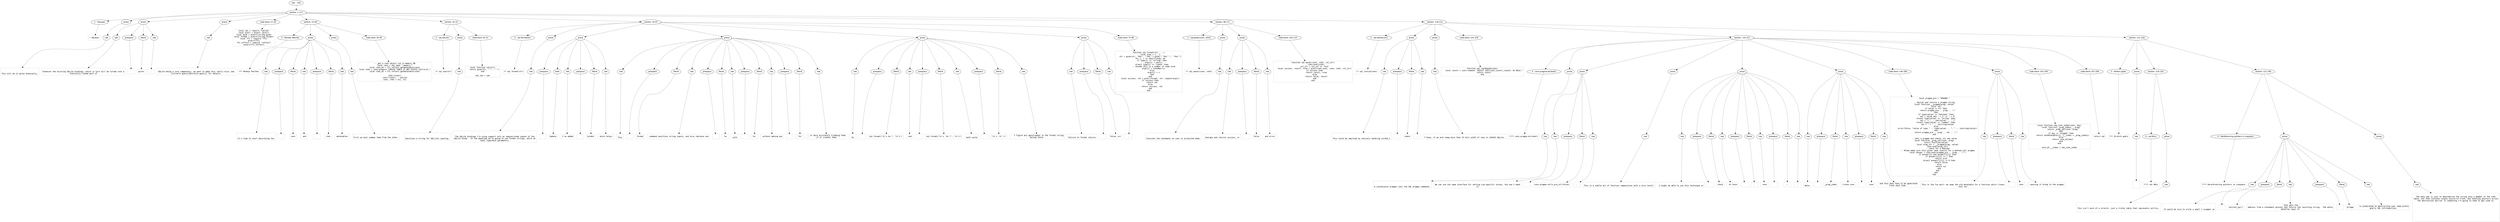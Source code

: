 digraph lpegNode {

node [fontname=Helvetica]
edge [style=dashed]

doc_0 [label="doc - 240"]


doc_0 -> { section_1}
{rank=same; section_1}

section_1 [label="section: 1-117"]


// END RANK doc_0

section_1 -> { header_2 prose_3 prose_4 prose_5 codeblock_6 section_7 section_8 section_9 section_10 section_11}
{rank=same; header_2 prose_3 prose_4 prose_5 codeblock_6 section_7 section_8 section_9 section_10 section_11}

header_2 [label="1 : SQLayer"]

prose_3 [label="prose"]

prose_4 [label="prose"]

prose_5 [label="prose"]

codeblock_6 [label="code block 11-20"]

section_7 [label="section: 23-40"]

section_8 [label="section: 41-53"]

section_9 [label="section: 54-97"]

section_10 [label="section: 98-117"]

section_11 [label="section: 118-211"]


// END RANK section_1

header_2 -> leaf_12
leaf_12  [color=Gray,shape=rectangle,fontname=Inconsolata,label="* SQLayer"]
// END RANK header_2

prose_3 -> { raw_13}
{rank=same; raw_13}

raw_13 [label="raw"]


// END RANK prose_3

raw_13 -> leaf_14
leaf_14  [color=Gray,shape=rectangle,fontname=Inconsolata,label="

This will be in pylon eventually.
"]
// END RANK raw_13

prose_4 -> { raw_15 prespace_16 literal_17 raw_18}
{rank=same; raw_15 prespace_16 literal_17 raw_18}

raw_15 [label="raw"]

prespace_16 [label="prespace"]

literal_17 [label="literal"]

raw_18 [label="raw"]


// END RANK prose_4

raw_15 -> leaf_19
leaf_19  [color=Gray,shape=rectangle,fontname=Inconsolata,label="
Enhances the existing SQLite bindings, which in turn will be turned into a
statically-linked part of"]
// END RANK raw_15

prespace_16 -> leaf_20
leaf_20  [color=Gray,shape=rectangle,fontname=Inconsolata,label=" "]
// END RANK prespace_16

literal_17 -> leaf_21
leaf_21  [color=Gray,shape=rectangle,fontname=Inconsolata,label="pylon"]
// END RANK literal_17

raw_18 -> leaf_22
leaf_22  [color=Gray,shape=rectangle,fontname=Inconsolata,label=".
"]
// END RANK raw_18

prose_5 -> { raw_23}
{rank=same; raw_23}

raw_23 [label="raw"]


// END RANK prose_5

raw_23 -> leaf_24
leaf_24  [color=Gray,shape=rectangle,fontname=Inconsolata,label="
SQLite being a core competency, we want to make this really nice; see
[[stretch goals][#stretch-goals]] for details.
"]
// END RANK raw_23

codeblock_6 -> leaf_25
leaf_25  [color=Gray,shape=rectangle,fontname=Inconsolata,label="local sql = require \"sqlite\"
local pcall = assert (pcall)
local gsub = assert(string.gsub)
local format = assert(string.format)
local ffi = require \"ffi\"
assert(ffi)
ffi.reflect = require \"reflect\"
assert(ffi.reflect)"]
// END RANK codeblock_6

section_7 -> { header_26 prose_27 prose_28 codeblock_29}
{rank=same; header_26 prose_27 prose_28 codeblock_29}

header_26 [label="3 : Monkey Patches"]

prose_27 [label="prose"]

prose_28 [label="prose"]

codeblock_29 [label="code block 29-39"]


// END RANK section_7

header_26 -> leaf_30
leaf_30  [color=Gray,shape=rectangle,fontname=Inconsolata,label="*** Monkey Patches"]
// END RANK header_26

prose_27 -> { raw_31 prespace_32 literal_33 raw_34 prespace_35 literal_36 raw_37}
{rank=same; raw_31 prespace_32 literal_33 raw_34 prespace_35 literal_36 raw_37}

raw_31 [label="raw"]

prespace_32 [label="prespace"]

literal_33 [label="literal"]

raw_34 [label="raw"]

prespace_35 [label="prespace"]

literal_36 [label="literal"]

raw_37 [label="raw"]


// END RANK prose_27

raw_31 -> leaf_38
leaf_38  [color=Gray,shape=rectangle,fontname=Inconsolata,label="

It's time to start decorating the"]
// END RANK raw_31

prespace_32 -> leaf_39
leaf_39  [color=Gray,shape=rectangle,fontname=Inconsolata,label=" "]
// END RANK prespace_32

literal_33 -> leaf_40
leaf_40  [color=Gray,shape=rectangle,fontname=Inconsolata,label="conn"]
// END RANK literal_33

raw_34 -> leaf_41
leaf_41  [color=Gray,shape=rectangle,fontname=Inconsolata,label=" and"]
// END RANK raw_34

prespace_35 -> leaf_42
leaf_42  [color=Gray,shape=rectangle,fontname=Inconsolata,label=" "]
// END RANK prespace_35

literal_36 -> leaf_43
leaf_43  [color=Gray,shape=rectangle,fontname=Inconsolata,label="stmt"]
// END RANK literal_36

raw_37 -> leaf_44
leaf_44  [color=Gray,shape=rectangle,fontname=Inconsolata,label=" metatables.
"]
// END RANK raw_37

prose_28 -> { raw_45}
{rank=same; raw_45}

raw_45 [label="raw"]


// END RANK prose_28

raw_45 -> leaf_46
leaf_46  [color=Gray,shape=rectangle,fontname=Inconsolata,label="
First we must summon them from the ether.
"]
// END RANK raw_45

codeblock_29 -> leaf_47
leaf_47  [color=Gray,shape=rectangle,fontname=Inconsolata,label="-- get a conn object via in-memory DB
local conn = sql.open \":memory:\"
local conn_mt = ffi.reflect.getmetatable(conn)
local stmt = conn:prepare \"CREATE TABLE IF NOT EXISTS test(a,b);\"
local stmt_mt = ffi.reflect.getmetatable(stmt)

stmt:close()
conn:close() -- polite
conn, stmt = nil, nil"]
// END RANK codeblock_29

section_8 -> { header_48 prose_49 codeblock_50}
{rank=same; header_48 prose_49 codeblock_50}

header_48 [label="2 : sql.san(str)"]

prose_49 [label="prose"]

codeblock_50 [label="code block 45-51"]


// END RANK section_8

header_48 -> leaf_51
leaf_51  [color=Gray,shape=rectangle,fontname=Inconsolata,label="** sql.san(str)"]
// END RANK header_48

prose_49 -> { raw_52}
{rank=same; raw_52}

raw_52 [label="raw"]


// END RANK prose_49

raw_52 -> leaf_53
leaf_53  [color=Gray,shape=rectangle,fontname=Inconsolata,label="

Sanitizes a string for SQL(ite) quoting.
"]
// END RANK raw_52

codeblock_50 -> leaf_54
leaf_54  [color=Gray,shape=rectangle,fontname=Inconsolata,label="local function san(str)
   return gsub(str, \"'\", \"''\")
end

sql.san = san"]
// END RANK codeblock_50

section_9 -> { header_55 prose_56 prose_57 prose_58 prose_59 prose_60 codeblock_61}
{rank=same; header_55 prose_56 prose_57 prose_58 prose_59 prose_60 codeblock_61}

header_55 [label="2 : sql.format(str)"]

prose_56 [label="prose"]

prose_57 [label="prose"]

prose_58 [label="prose"]

prose_59 [label="prose"]

prose_60 [label="prose"]

codeblock_61 [label="code block 75-96"]


// END RANK section_9

header_55 -> leaf_62
leaf_62  [color=Gray,shape=rectangle,fontname=Inconsolata,label="** sql.format(str)"]
// END RANK header_55

prose_56 -> { raw_63}
{rank=same; raw_63}

raw_63 [label="raw"]


// END RANK prose_56

raw_63 -> leaf_64
leaf_64  [color=Gray,shape=rectangle,fontname=Inconsolata,label="

The SQLite bindings I'm using support only an impoverished subset of the
SQLite binds.  In the meantime we're going to use format strings, which at
least typecheck parameters.
"]
// END RANK raw_63

prose_57 -> { prespace_65 bold_66 raw_67 prespace_68 literal_69 raw_70}
{rank=same; prespace_65 bold_66 raw_67 prespace_68 literal_69 raw_70}

prespace_65 [label="prespace"]

bold_66 [label="bold"]

raw_67 [label="raw"]

prespace_68 [label="prespace"]

literal_69 [label="literal"]

raw_70 [label="raw"]


// END RANK prose_57

prespace_65 -> leaf_71
leaf_71  [color=Gray,shape=rectangle,fontname=Inconsolata,label=""]
// END RANK prespace_65

bold_66 -> leaf_72
leaf_72  [color=Gray,shape=rectangle,fontname=Inconsolata,label="Update"]
// END RANK bold_66

raw_67 -> leaf_73
leaf_73  [color=Gray,shape=rectangle,fontname=Inconsolata,label=" I've added"]
// END RANK raw_67

prespace_68 -> leaf_74
leaf_74  [color=Gray,shape=rectangle,fontname=Inconsolata,label=" "]
// END RANK prespace_68

literal_69 -> leaf_75
leaf_75  [color=Gray,shape=rectangle,fontname=Inconsolata,label="bindkv"]
// END RANK literal_69

raw_70 -> leaf_76
leaf_76  [color=Gray,shape=rectangle,fontname=Inconsolata,label=" which helps.
"]
// END RANK raw_70

prose_58 -> { raw_77 prespace_78 literal_79 raw_80 prespace_81 literal_82 raw_83 prespace_84 literal_85 raw_86 prespace_87 literal_88 raw_89}
{rank=same; raw_77 prespace_78 literal_79 raw_80 prespace_81 literal_82 raw_83 prespace_84 literal_85 raw_86 prespace_87 literal_88 raw_89}

raw_77 [label="raw"]

prespace_78 [label="prespace"]

literal_79 [label="literal"]

raw_80 [label="raw"]

prespace_81 [label="prespace"]

literal_82 [label="literal"]

raw_83 [label="raw"]

prespace_84 [label="prespace"]

literal_85 [label="literal"]

raw_86 [label="raw"]

prespace_87 [label="prespace"]

literal_88 [label="literal"]

raw_89 [label="raw"]


// END RANK prose_58

raw_77 -> leaf_90
leaf_90  [color=Gray,shape=rectangle,fontname=Inconsolata,label="
This"]
// END RANK raw_77

prespace_78 -> leaf_91
leaf_91  [color=Gray,shape=rectangle,fontname=Inconsolata,label=" "]
// END RANK prespace_78

literal_79 -> leaf_92
leaf_92  [color=Gray,shape=rectangle,fontname=Inconsolata,label="format"]
// END RANK literal_79

raw_80 -> leaf_93
leaf_93  [color=Gray,shape=rectangle,fontname=Inconsolata,label=" command sanitizes string inputs, and also replaces any"]
// END RANK raw_80

prespace_81 -> leaf_94
leaf_94  [color=Gray,shape=rectangle,fontname=Inconsolata,label=" "]
// END RANK prespace_81

literal_82 -> leaf_95
leaf_95  [color=Gray,shape=rectangle,fontname=Inconsolata,label="%s"]
// END RANK literal_82

raw_83 -> leaf_96
leaf_96  [color=Gray,shape=rectangle,fontname=Inconsolata,label="
with"]
// END RANK raw_83

prespace_84 -> leaf_97
leaf_97  [color=Gray,shape=rectangle,fontname=Inconsolata,label=" "]
// END RANK prespace_84

literal_85 -> leaf_98
leaf_98  [color=Gray,shape=rectangle,fontname=Inconsolata,label="'%s'"]
// END RANK literal_85

raw_86 -> leaf_99
leaf_99  [color=Gray,shape=rectangle,fontname=Inconsolata,label=" without making any"]
// END RANK raw_86

prespace_87 -> leaf_100
leaf_100  [color=Gray,shape=rectangle,fontname=Inconsolata,label=" "]
// END RANK prespace_87

literal_88 -> leaf_101
leaf_101  [color=Gray,shape=rectangle,fontname=Inconsolata,label="''%s''"]
// END RANK literal_88

raw_89 -> leaf_102
leaf_102  [color=Gray,shape=rectangle,fontname=Inconsolata,label=", or more accurately trimming them
if it creates them.
"]
// END RANK raw_89

prose_59 -> { raw_103 prespace_104 literal_105 raw_106 prespace_107 literal_108 raw_109 prespace_110 literal_111 raw_112}
{rank=same; raw_103 prespace_104 literal_105 raw_106 prespace_107 literal_108 raw_109 prespace_110 literal_111 raw_112}

raw_103 [label="raw"]

prespace_104 [label="prespace"]

literal_105 [label="literal"]

raw_106 [label="raw"]

prespace_107 [label="prespace"]

literal_108 [label="literal"]

raw_109 [label="raw"]

prespace_110 [label="prespace"]

literal_111 [label="literal"]

raw_112 [label="raw"]


// END RANK prose_59

raw_103 -> leaf_113
leaf_113  [color=Gray,shape=rectangle,fontname=Inconsolata,label="
So"]
// END RANK raw_103

prespace_104 -> leaf_114
leaf_114  [color=Gray,shape=rectangle,fontname=Inconsolata,label=" "]
// END RANK prespace_104

literal_105 -> leaf_115
leaf_115  [color=Gray,shape=rectangle,fontname=Inconsolata,label="sql.format(\"it's %s!\", \"it's\")"]
// END RANK literal_105

raw_106 -> leaf_116
leaf_116  [color=Gray,shape=rectangle,fontname=Inconsolata,label=" and"]
// END RANK raw_106

prespace_107 -> leaf_117
leaf_117  [color=Gray,shape=rectangle,fontname=Inconsolata,label=" "]
// END RANK prespace_107

literal_108 -> leaf_118
leaf_118  [color=Gray,shape=rectangle,fontname=Inconsolata,label="sql.format(\"it's '%s'!\", \"it's\")"]
// END RANK literal_108

raw_109 -> leaf_119
leaf_119  [color=Gray,shape=rectangle,fontname=Inconsolata,label="
both yield"]
// END RANK raw_109

prespace_110 -> leaf_120
leaf_120  [color=Gray,shape=rectangle,fontname=Inconsolata,label=" "]
// END RANK prespace_110

literal_111 -> leaf_121
leaf_121  [color=Gray,shape=rectangle,fontname=Inconsolata,label="\"it's 'it''s\""]
// END RANK literal_111

raw_112 -> leaf_122
leaf_122  [color=Gray,shape=rectangle,fontname=Inconsolata,label=".  I figure any apostrophes in the format string
belong there.
"]
// END RANK raw_112

prose_60 -> { raw_123 prespace_124 literal_125 raw_126}
{rank=same; raw_123 prespace_124 literal_125 raw_126}

raw_123 [label="raw"]

prespace_124 [label="prespace"]

literal_125 [label="literal"]

raw_126 [label="raw"]


// END RANK prose_60

raw_123 -> leaf_127
leaf_127  [color=Gray,shape=rectangle,fontname=Inconsolata,label="
Failure to format returns"]
// END RANK raw_123

prespace_124 -> leaf_128
leaf_128  [color=Gray,shape=rectangle,fontname=Inconsolata,label=" "]
// END RANK prespace_124

literal_125 -> leaf_129
leaf_129  [color=Gray,shape=rectangle,fontname=Inconsolata,label="false, err"]
// END RANK literal_125

raw_126 -> leaf_130
leaf_130  [color=Gray,shape=rectangle,fontname=Inconsolata,label=".
"]
// END RANK raw_126

codeblock_61 -> leaf_131
leaf_131  [color=Gray,shape=rectangle,fontname=Inconsolata,label="function sql.format(str, ...)
   local argv = {...}
   str = gsub(str, \"%%s\", \"'%%s'\"):gsub(\"''%%s''\", \"'%%s'\")
   for i, v in ipairs(argv) do
      if type(v) == \"string\" then
         argv[i] = san(v)
      elseif type(v) == \"cdata\" then
         -- assume this is a number of some kind
         argv[i] = tonumber(v)
      else
         argv[i] = v
      end
   end
   local success, ret = pcall(format, str, unpack(argv))
   if success then
      return ret
   else
      return success, ret
   end
end"]
// END RANK codeblock_61

section_10 -> { header_132 prose_133 prose_134 codeblock_135}
{rank=same; header_132 prose_133 prose_134 codeblock_135}

header_132 [label="2 : sql.pexec(conn, stmt)"]

prose_133 [label="prose"]

prose_134 [label="prose"]

codeblock_135 [label="code block 104-115"]


// END RANK section_10

header_132 -> leaf_136
leaf_136  [color=Gray,shape=rectangle,fontname=Inconsolata,label="** sql.pexec(conn, stmt)"]
// END RANK header_132

prose_133 -> { raw_137}
{rank=same; raw_137}

raw_137 [label="raw"]


// END RANK prose_133

raw_137 -> leaf_138
leaf_138  [color=Gray,shape=rectangle,fontname=Inconsolata,label="

Executes the statement on conn in protected mode.
"]
// END RANK raw_137

prose_134 -> { raw_139 prespace_140 literal_141 raw_142}
{rank=same; raw_139 prespace_140 literal_141 raw_142}

raw_139 [label="raw"]

prespace_140 [label="prespace"]

literal_141 [label="literal"]

raw_142 [label="raw"]


// END RANK prose_134

raw_139 -> leaf_143
leaf_143  [color=Gray,shape=rectangle,fontname=Inconsolata,label="
Unwraps and returns success, or"]
// END RANK raw_139

prespace_140 -> leaf_144
leaf_144  [color=Gray,shape=rectangle,fontname=Inconsolata,label=" "]
// END RANK prespace_140

literal_141 -> leaf_145
leaf_145  [color=Gray,shape=rectangle,fontname=Inconsolata,label="false"]
// END RANK literal_141

raw_142 -> leaf_146
leaf_146  [color=Gray,shape=rectangle,fontname=Inconsolata,label=" and error.
"]
// END RANK raw_142

codeblock_135 -> leaf_147
leaf_147  [color=Gray,shape=rectangle,fontname=Inconsolata,label="function sql.pexec(conn, stmt, col_str)
   -- conn:exec(stmt)
   col_str = col_str or \"hik\"
   local success, result, nrow = pcall(conn.exec, conn, stmt, col_str)
   if success then
      return result, nrow
   else
      return false, result
   end
end"]
// END RANK codeblock_135

section_11 -> { header_148 prose_149 prose_150 codeblock_151 section_152 section_153}
{rank=same; header_148 prose_149 prose_150 codeblock_151 section_152 section_153}

header_148 [label="2 : sql.lastid(conn)"]

prose_149 [label="prose"]

prose_150 [label="prose"]

codeblock_151 [label="code block 124-129"]

section_152 [label="section: 132-211"]

section_153 [label="section: 212-220"]


// END RANK section_11

header_148 -> leaf_154
leaf_154  [color=Gray,shape=rectangle,fontname=Inconsolata,label="** sql.lastid(conn)"]
// END RANK header_148

prose_149 -> { raw_155 prespace_156 literal_157 raw_158}
{rank=same; raw_155 prespace_156 literal_157 raw_158}

raw_155 [label="raw"]

prespace_156 [label="prespace"]

literal_157 [label="literal"]

raw_158 [label="raw"]


// END RANK prose_149

raw_155 -> leaf_159
leaf_159  [color=Gray,shape=rectangle,fontname=Inconsolata,label="

This could be improved by natively handling uint64_t"]
// END RANK raw_155

prespace_156 -> leaf_160
leaf_160  [color=Gray,shape=rectangle,fontname=Inconsolata,label=" "]
// END RANK prespace_156

literal_157 -> leaf_161
leaf_161  [color=Gray,shape=rectangle,fontname=Inconsolata,label="cdata"]
// END RANK literal_157

raw_158 -> leaf_162
leaf_162  [color=Gray,shape=rectangle,fontname=Inconsolata,label=".
"]
// END RANK raw_158

prose_150 -> { raw_163}
{rank=same; raw_163}

raw_163 [label="raw"]


// END RANK prose_150

raw_163 -> leaf_164
leaf_164  [color=Gray,shape=rectangle,fontname=Inconsolata,label="
Y'know, if we ever keep more than 53 bits width of rows in uhhhhh SQLite.
"]
// END RANK raw_163

codeblock_151 -> leaf_165
leaf_165  [color=Gray,shape=rectangle,fontname=Inconsolata,label="function sql.lastRowId(conn)
   local result = conn:rowexec \"SELECT CAST(last_insert_rowid() AS REAL)\"
   return result
end"]
// END RANK codeblock_151

section_152 -> { header_166 prose_167 prose_168 prose_169 prose_170 prose_171 codeblock_172 prose_173 codeblock_174 codeblock_175}
{rank=same; header_166 prose_167 prose_168 prose_169 prose_170 prose_171 codeblock_172 prose_173 codeblock_174 codeblock_175}

header_166 [label="4 : conn.pragma.etc(bool)"]

prose_167 [label="prose"]

prose_168 [label="prose"]

prose_169 [label="prose"]

prose_170 [label="prose"]

prose_171 [label="prose"]

codeblock_172 [label="code block 146-186"]

prose_173 [label="prose"]

codeblock_174 [label="code block 191-204"]

codeblock_175 [label="code block 207-209"]


// END RANK section_152

header_166 -> leaf_176
leaf_176  [color=Gray,shape=rectangle,fontname=Inconsolata,label="**** conn.pragma.etc(bool)"]
// END RANK header_166

prose_167 -> { raw_177}
{rank=same; raw_177}

raw_177 [label="raw"]


// END RANK prose_167

raw_177 -> leaf_178
leaf_178  [color=Gray,shape=rectangle,fontname=Inconsolata,label="

A convenience wrapper over the SQL pragma commands.
"]
// END RANK raw_177

prose_168 -> { raw_179 prespace_180 literal_181 raw_182}
{rank=same; raw_179 prespace_180 literal_181 raw_182}

raw_179 [label="raw"]

prespace_180 [label="prespace"]

literal_181 [label="literal"]

raw_182 [label="raw"]


// END RANK prose_168

raw_179 -> leaf_183
leaf_183  [color=Gray,shape=rectangle,fontname=Inconsolata,label="
We can use the same interface for setting Lua-specific values, the one I need
is"]
// END RANK raw_179

prespace_180 -> leaf_184
leaf_184  [color=Gray,shape=rectangle,fontname=Inconsolata,label=" "]
// END RANK prespace_180

literal_181 -> leaf_185
leaf_185  [color=Gray,shape=rectangle,fontname=Inconsolata,label="conn.pragma.nulls_are_nil(false)"]
// END RANK literal_181

raw_182 -> leaf_186
leaf_186  [color=Gray,shape=rectangle,fontname=Inconsolata,label=".
"]
// END RANK raw_182

prose_169 -> { raw_187}
{rank=same; raw_187}

raw_187 [label="raw"]


// END RANK prose_169

raw_187 -> leaf_188
leaf_188  [color=Gray,shape=rectangle,fontname=Inconsolata,label="
This is a subtle bit of function composition with a nice result.
"]
// END RANK raw_187

prose_170 -> { raw_189 prespace_190 literal_191 raw_192 prespace_193 literal_194 raw_195 prespace_196 literal_197 raw_198}
{rank=same; raw_189 prespace_190 literal_191 raw_192 prespace_193 literal_194 raw_195 prespace_196 literal_197 raw_198}

raw_189 [label="raw"]

prespace_190 [label="prespace"]

literal_191 [label="literal"]

raw_192 [label="raw"]

prespace_193 [label="prespace"]

literal_194 [label="literal"]

raw_195 [label="raw"]

prespace_196 [label="prespace"]

literal_197 [label="literal"]

raw_198 [label="raw"]


// END RANK prose_170

raw_189 -> leaf_199
leaf_199  [color=Gray,shape=rectangle,fontname=Inconsolata,label="
I might be able to use this technique in"]
// END RANK raw_189

prespace_190 -> leaf_200
leaf_200  [color=Gray,shape=rectangle,fontname=Inconsolata,label=" "]
// END RANK prespace_190

literal_191 -> leaf_201
leaf_201  [color=Gray,shape=rectangle,fontname=Inconsolata,label="check"]
// END RANK literal_191

raw_192 -> leaf_202
leaf_202  [color=Gray,shape=rectangle,fontname=Inconsolata,label=" to favor"]
// END RANK raw_192

prespace_193 -> leaf_203
leaf_203  [color=Gray,shape=rectangle,fontname=Inconsolata,label=" "]
// END RANK prespace_193

literal_194 -> leaf_204
leaf_204  [color=Gray,shape=rectangle,fontname=Inconsolata,label="."]
// END RANK literal_194

raw_195 -> leaf_205
leaf_205  [color=Gray,shape=rectangle,fontname=Inconsolata,label=" over"]
// END RANK raw_195

prespace_196 -> leaf_206
leaf_206  [color=Gray,shape=rectangle,fontname=Inconsolata,label=" "]
// END RANK prespace_196

literal_197 -> leaf_207
leaf_207  [color=Gray,shape=rectangle,fontname=Inconsolata,label=":"]
// END RANK literal_197

raw_198 -> leaf_208
leaf_208  [color=Gray,shape=rectangle,fontname=Inconsolata,label=".
"]
// END RANK raw_198

prose_171 -> { raw_209 prespace_210 literal_211 raw_212 prespace_213 literal_214 raw_215}
{rank=same; raw_209 prespace_210 literal_211 raw_212 prespace_213 literal_214 raw_215}

raw_209 [label="raw"]

prespace_210 [label="prespace"]

literal_211 [label="literal"]

raw_212 [label="raw"]

prespace_213 [label="prespace"]

literal_214 [label="literal"]

raw_215 [label="raw"]


// END RANK prose_171

raw_209 -> leaf_216
leaf_216  [color=Gray,shape=rectangle,fontname=Inconsolata,label="
Note:"]
// END RANK raw_209

prespace_210 -> leaf_217
leaf_217  [color=Gray,shape=rectangle,fontname=Inconsolata,label=" "]
// END RANK prespace_210

literal_211 -> leaf_218
leaf_218  [color=Gray,shape=rectangle,fontname=Inconsolata,label="_prag_index"]
// END RANK literal_211

raw_212 -> leaf_219
leaf_219  [color=Gray,shape=rectangle,fontname=Inconsolata,label=" closes over"]
// END RANK raw_212

prespace_213 -> leaf_220
leaf_220  [color=Gray,shape=rectangle,fontname=Inconsolata,label=" "]
// END RANK prespace_213

literal_214 -> leaf_221
leaf_221  [color=Gray,shape=rectangle,fontname=Inconsolata,label="conn"]
// END RANK literal_214

raw_215 -> leaf_222
leaf_222  [color=Gray,shape=rectangle,fontname=Inconsolata,label=" and thus does have to be generated
fresh each time.
"]
// END RANK raw_215

codeblock_172 -> leaf_223
leaf_223  [color=Gray,shape=rectangle,fontname=Inconsolata,label="local pragma_pre = \"PRAGMA \"

-- Builds and returns a pragma string
local function __pragma(prag, value)
   local val
   if value == nil then
      return pragma_pre .. prag .. \";\"
   end
   if type(value) == \"boolean\" then
      val = value and \" = 1\" or \" = 0\"
   elseif type(value) == \"string\" then
      val = \"('\" .. san(value) .. \"')\"
   elseif type(value) == \"number\" then
      val = \" = \" .. tostring(value)
   else
      error(false, \"value of type \" .. type(value) .. \", \" .. tostring(value))
   end
   return pragma_pre .. prag .. val .. \";\"
end

-- Sets a pragma and checks its new value
local function _prag_set(conn, prag)
   return function(value)
      local prag_str = __pragma(prag, value)
      conn:exec(prag_str)
      -- check for a boolean
      -- #todo make sure this gives sane results for a method-call pragma
      local answer = conn:exec(pragma_pre .. prag .. \";\")
      if answer[1] and answer[1][1] then
         if answer[1][1] == 1 then
            return true
         elseif answer[1][1] == 0 then
            return false
         else
            return nil
         end
      end
   end
end"]
// END RANK codeblock_172

prose_173 -> { raw_224 prespace_225 literal_226 raw_227}
{rank=same; raw_224 prespace_225 literal_226 raw_227}

raw_224 [label="raw"]

prespace_225 [label="prespace"]

literal_226 [label="literal"]

raw_227 [label="raw"]


// END RANK prose_173

raw_224 -> leaf_228
leaf_228  [color=Gray,shape=rectangle,fontname=Inconsolata,label="
This is the fun part: we swap the old metatable for a function which closes
over our"]
// END RANK raw_224

prespace_225 -> leaf_229
leaf_229  [color=Gray,shape=rectangle,fontname=Inconsolata,label=" "]
// END RANK prespace_225

literal_226 -> leaf_230
leaf_230  [color=Gray,shape=rectangle,fontname=Inconsolata,label="conn"]
// END RANK literal_226

raw_227 -> leaf_231
leaf_231  [color=Gray,shape=rectangle,fontname=Inconsolata,label=", passing it along to the pragma.
"]
// END RANK raw_227

codeblock_174 -> leaf_232
leaf_232  [color=Gray,shape=rectangle,fontname=Inconsolata,label="local function new_conn_index(conn, key)
   local function _prag_index(_, prag)
      return _prag_set(conn, prag)
   end
   if key == \"pragma\" then
      return setmetatable({}, {__index = _prag_index})
   else
      return conn_mt[key]
   end
end

conn_mt.__index = new_conn_index"]
// END RANK codeblock_174

codeblock_175 -> leaf_233
leaf_233  [color=Gray,shape=rectangle,fontname=Inconsolata,label="return sql"]
// END RANK codeblock_175

section_153 -> { header_234 prose_235 section_236 section_237}
{rank=same; header_234 prose_235 section_236 section_237}

header_234 [label="3 : Stretch goals"]

prose_235 [label="prose"]

section_236 [label="section: 216-220"]

section_237 [label="section: 221-240"]


// END RANK section_153

header_234 -> leaf_238
leaf_238  [color=Gray,shape=rectangle,fontname=Inconsolata,label="*** Stretch goals"]
// END RANK header_234

prose_235 -> { raw_239}
{rank=same; raw_239}

raw_239 [label="raw"]


// END RANK prose_235

raw_239 -> leaf_240
leaf_240  [color=Gray,shape=rectangle,fontname=Inconsolata,label="


"]
// END RANK raw_239

section_236 -> { header_241 prose_242}
{rank=same; header_241 prose_242}

header_241 [label="4 : sql.NULL"]

prose_242 [label="prose"]


// END RANK section_236

header_241 -> leaf_243
leaf_243  [color=Gray,shape=rectangle,fontname=Inconsolata,label="**** sql.NULL"]
// END RANK header_241

prose_242 -> { raw_244}
{rank=same; raw_244}

raw_244 [label="raw"]


// END RANK prose_242

raw_244 -> leaf_245
leaf_245  [color=Gray,shape=rectangle,fontname=Inconsolata,label="

This isn't much of a stretch, just a truthy table that represents nullity.

"]
// END RANK raw_244

section_237 -> { header_246 prose_247 prose_248}
{rank=same; header_246 prose_247 prose_248}

header_246 [label="4 : Dereferencing pointers in Luaspace"]

prose_247 [label="prose"]

prose_248 [label="prose"]


// END RANK section_237

header_246 -> leaf_249
leaf_249  [color=Gray,shape=rectangle,fontname=Inconsolata,label="**** Dereferencing pointers in Luaspace"]
// END RANK header_246

prose_247 -> { raw_250 prespace_251 literal_252 raw_253 prespace_254 literal_255 raw_256}
{rank=same; raw_250 prespace_251 literal_252 raw_253 prespace_254 literal_255 raw_256}

raw_250 [label="raw"]

prespace_251 [label="prespace"]

literal_252 [label="literal"]

raw_253 [label="raw"]

prespace_254 [label="prespace"]

literal_255 [label="literal"]

raw_256 [label="raw"]


// END RANK prose_247

raw_250 -> leaf_257
leaf_257  [color=Gray,shape=rectangle,fontname=Inconsolata,label="

It would be nice to write a small C wrapper on"]
// END RANK raw_250

prespace_251 -> leaf_258
leaf_258  [color=Gray,shape=rectangle,fontname=Inconsolata,label=" "]
// END RANK prespace_251

literal_252 -> leaf_259
leaf_259  [color=Gray,shape=rectangle,fontname=Inconsolata,label="sqlite3_sql()"]
// END RANK literal_252

raw_253 -> leaf_260
leaf_260  [color=Gray,shape=rectangle,fontname=Inconsolata,label=" that gets the
address from a statement pointer and returns the resulting string.  The whole
dataflow layer of"]
// END RANK raw_253

prespace_254 -> leaf_261
leaf_261  [color=Gray,shape=rectangle,fontname=Inconsolata,label=" "]
// END RANK prespace_254

literal_255 -> leaf_262
leaf_262  [color=Gray,shape=rectangle,fontname=Inconsolata,label="bridge"]
// END RANK literal_255

raw_256 -> leaf_263
leaf_263  [color=Gray,shape=rectangle,fontname=Inconsolata,label=" is predicated on abstracting over some pretty
gnarly SQL introspection.
"]
// END RANK raw_256

prose_248 -> { raw_264}
{rank=same; raw_264}

raw_264 [label="raw"]


// END RANK prose_248

raw_264 -> leaf_265
leaf_265  [color=Gray,shape=rectangle,fontname=Inconsolata,label="
The easy way is just to denormalize the string onto a member of the stmt
table, but that violates single-source-of-truth, and handling pointers across
the abstraction barrier is something I'm going to need to get used to.









"]
// END RANK raw_264


}
